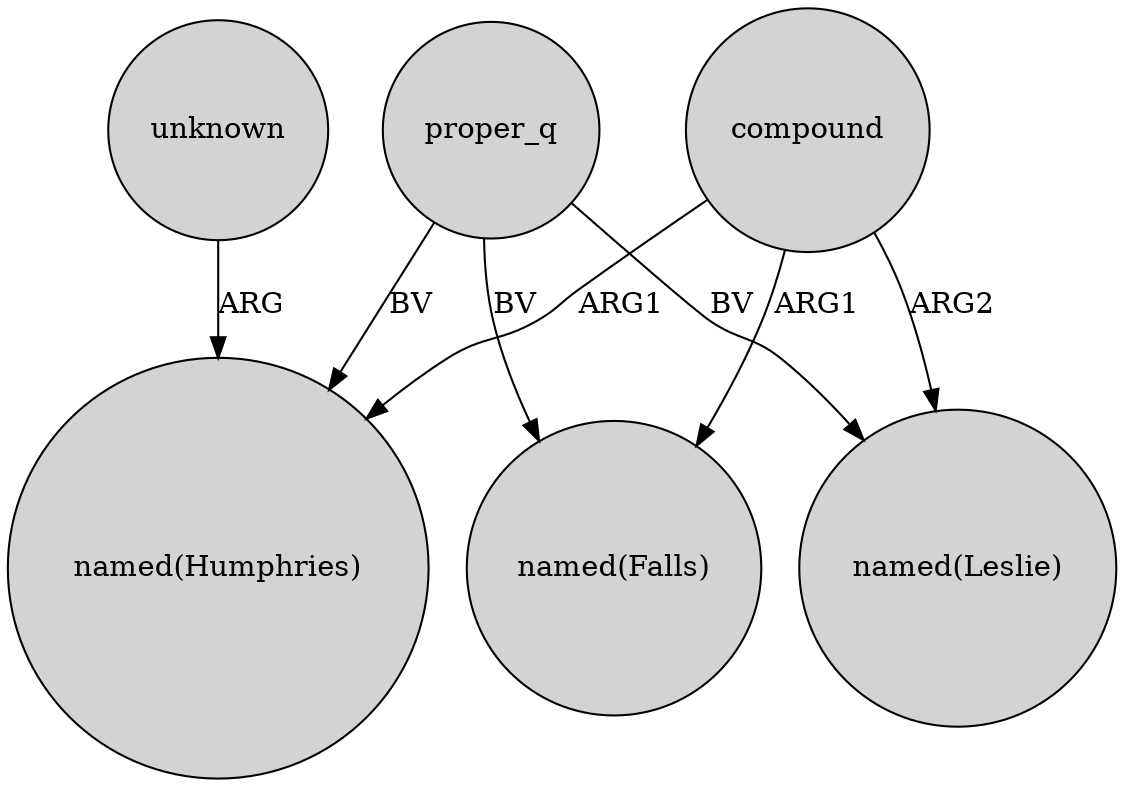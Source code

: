 digraph {
	node [shape=circle style=filled]
	compound -> "named(Humphries)" [label=ARG1]
	proper_q -> "named(Falls)" [label=BV]
	proper_q -> "named(Leslie)" [label=BV]
	compound -> "named(Leslie)" [label=ARG2]
	compound -> "named(Falls)" [label=ARG1]
	proper_q -> "named(Humphries)" [label=BV]
	unknown -> "named(Humphries)" [label=ARG]
}
